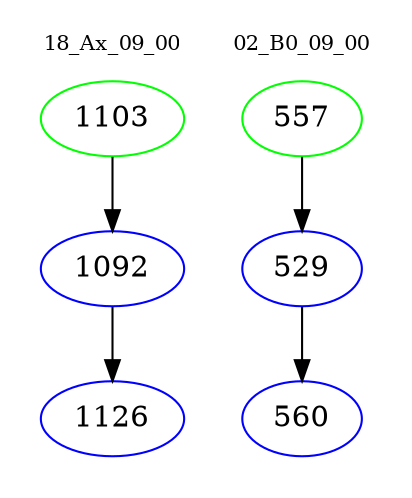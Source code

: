 digraph{
subgraph cluster_0 {
color = white
label = "18_Ax_09_00";
fontsize=10;
T0_1103 [label="1103", color="green"]
T0_1103 -> T0_1092 [color="black"]
T0_1092 [label="1092", color="blue"]
T0_1092 -> T0_1126 [color="black"]
T0_1126 [label="1126", color="blue"]
}
subgraph cluster_1 {
color = white
label = "02_B0_09_00";
fontsize=10;
T1_557 [label="557", color="green"]
T1_557 -> T1_529 [color="black"]
T1_529 [label="529", color="blue"]
T1_529 -> T1_560 [color="black"]
T1_560 [label="560", color="blue"]
}
}
